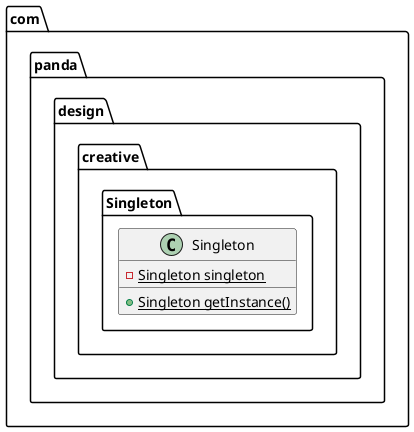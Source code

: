 @startuml
class com.panda.design.creative.Singleton.Singleton {
- {static} Singleton singleton
+ {static} Singleton getInstance()
}
@enduml